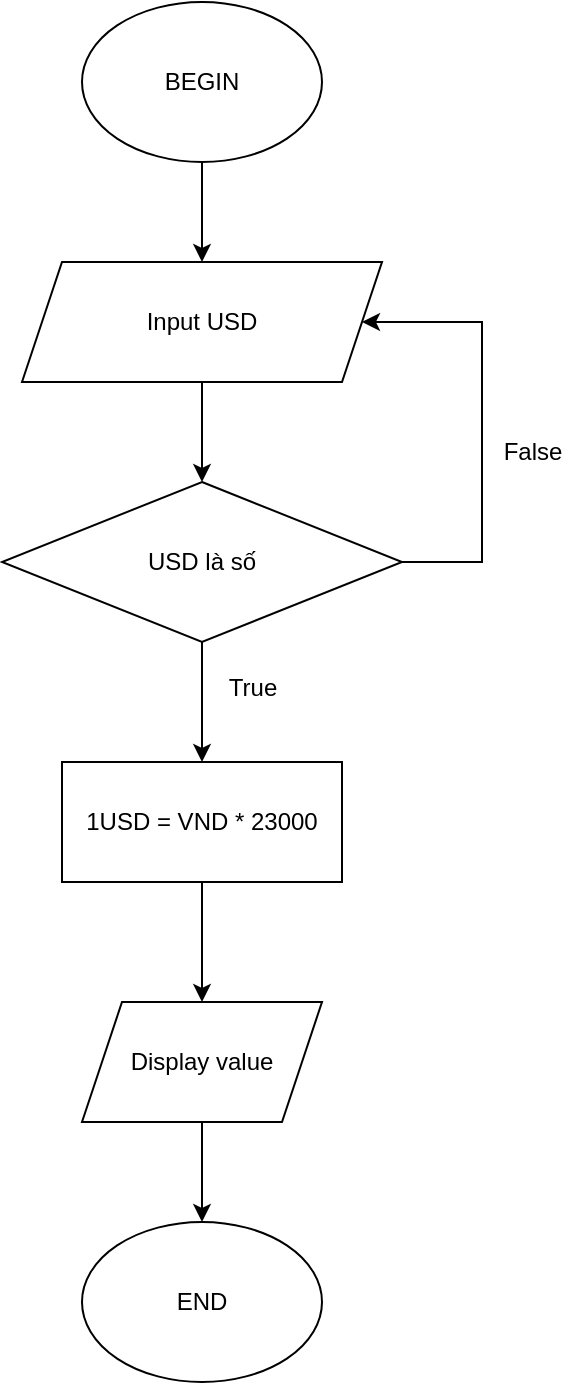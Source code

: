 <mxfile version="26.2.4">
  <diagram maSS="Trang-1" id="X5aux_rCv3ORfe7upRhj">
    <mxGraphModel dx="2025" dy="1007" grid="1" gridSize="10" guides="1" tooltips="1" connect="1" arrows="1" fold="1" page="1" pageScale="1" pageWidth="827" pageHeight="1169" math="0" shadow="0">
      <root>
        <mxCell id="0" />
        <mxCell id="1" parent="0" />
        <mxCell id="jkBcjR_GSX8vf3VZzsag-6" style="edgeStyle=orthogonalEdgeStyle;rounded=0;orthogonalLoop=1;jettySize=auto;html=1;" edge="1" parent="1" source="jkBcjR_GSX8vf3VZzsag-1" target="jkBcjR_GSX8vf3VZzsag-2">
          <mxGeometry relative="1" as="geometry" />
        </mxCell>
        <mxCell id="jkBcjR_GSX8vf3VZzsag-1" value="BEGIN" style="ellipse;whiteSpace=wrap;html=1;" vertex="1" parent="1">
          <mxGeometry x="340" y="20" width="120" height="80" as="geometry" />
        </mxCell>
        <mxCell id="jkBcjR_GSX8vf3VZzsag-7" style="edgeStyle=orthogonalEdgeStyle;rounded=0;orthogonalLoop=1;jettySize=auto;html=1;" edge="1" parent="1" source="jkBcjR_GSX8vf3VZzsag-2" target="jkBcjR_GSX8vf3VZzsag-3">
          <mxGeometry relative="1" as="geometry" />
        </mxCell>
        <mxCell id="jkBcjR_GSX8vf3VZzsag-2" value="Input USD" style="shape=parallelogram;perimeter=parallelogramPerimeter;whiteSpace=wrap;html=1;fixedSize=1;" vertex="1" parent="1">
          <mxGeometry x="310" y="150" width="180" height="60" as="geometry" />
        </mxCell>
        <mxCell id="jkBcjR_GSX8vf3VZzsag-9" style="edgeStyle=orthogonalEdgeStyle;rounded=0;orthogonalLoop=1;jettySize=auto;html=1;" edge="1" parent="1" source="jkBcjR_GSX8vf3VZzsag-3" target="jkBcjR_GSX8vf3VZzsag-4">
          <mxGeometry relative="1" as="geometry" />
        </mxCell>
        <mxCell id="jkBcjR_GSX8vf3VZzsag-12" style="edgeStyle=orthogonalEdgeStyle;rounded=0;orthogonalLoop=1;jettySize=auto;html=1;" edge="1" parent="1" source="jkBcjR_GSX8vf3VZzsag-3" target="jkBcjR_GSX8vf3VZzsag-2">
          <mxGeometry relative="1" as="geometry">
            <Array as="points">
              <mxPoint x="540" y="300" />
              <mxPoint x="540" y="180" />
            </Array>
          </mxGeometry>
        </mxCell>
        <mxCell id="jkBcjR_GSX8vf3VZzsag-3" value="USD là số" style="rhombus;whiteSpace=wrap;html=1;" vertex="1" parent="1">
          <mxGeometry x="300" y="260" width="200" height="80" as="geometry" />
        </mxCell>
        <mxCell id="jkBcjR_GSX8vf3VZzsag-10" style="edgeStyle=orthogonalEdgeStyle;rounded=0;orthogonalLoop=1;jettySize=auto;html=1;" edge="1" parent="1" source="jkBcjR_GSX8vf3VZzsag-4" target="jkBcjR_GSX8vf3VZzsag-5">
          <mxGeometry relative="1" as="geometry" />
        </mxCell>
        <mxCell id="jkBcjR_GSX8vf3VZzsag-4" value="1USD = VND * 23000" style="rounded=0;whiteSpace=wrap;html=1;" vertex="1" parent="1">
          <mxGeometry x="330" y="400" width="140" height="60" as="geometry" />
        </mxCell>
        <mxCell id="jkBcjR_GSX8vf3VZzsag-14" style="edgeStyle=orthogonalEdgeStyle;rounded=0;orthogonalLoop=1;jettySize=auto;html=1;" edge="1" parent="1" source="jkBcjR_GSX8vf3VZzsag-5">
          <mxGeometry relative="1" as="geometry">
            <mxPoint x="400" y="630" as="targetPoint" />
          </mxGeometry>
        </mxCell>
        <mxCell id="jkBcjR_GSX8vf3VZzsag-5" value="Display value" style="shape=parallelogram;perimeter=parallelogramPerimeter;whiteSpace=wrap;html=1;fixedSize=1;" vertex="1" parent="1">
          <mxGeometry x="340" y="520" width="120" height="60" as="geometry" />
        </mxCell>
        <mxCell id="jkBcjR_GSX8vf3VZzsag-11" value="True" style="text;html=1;align=center;verticalAlign=middle;resizable=0;points=[];autosize=1;strokeColor=none;fillColor=none;" vertex="1" parent="1">
          <mxGeometry x="400" y="348" width="50" height="30" as="geometry" />
        </mxCell>
        <mxCell id="jkBcjR_GSX8vf3VZzsag-13" value="False" style="text;html=1;align=center;verticalAlign=middle;resizable=0;points=[];autosize=1;strokeColor=none;fillColor=none;" vertex="1" parent="1">
          <mxGeometry x="540" y="230" width="50" height="30" as="geometry" />
        </mxCell>
        <mxCell id="jkBcjR_GSX8vf3VZzsag-15" value="END" style="ellipse;whiteSpace=wrap;html=1;" vertex="1" parent="1">
          <mxGeometry x="340" y="630" width="120" height="80" as="geometry" />
        </mxCell>
      </root>
    </mxGraphModel>
  </diagram>
</mxfile>
